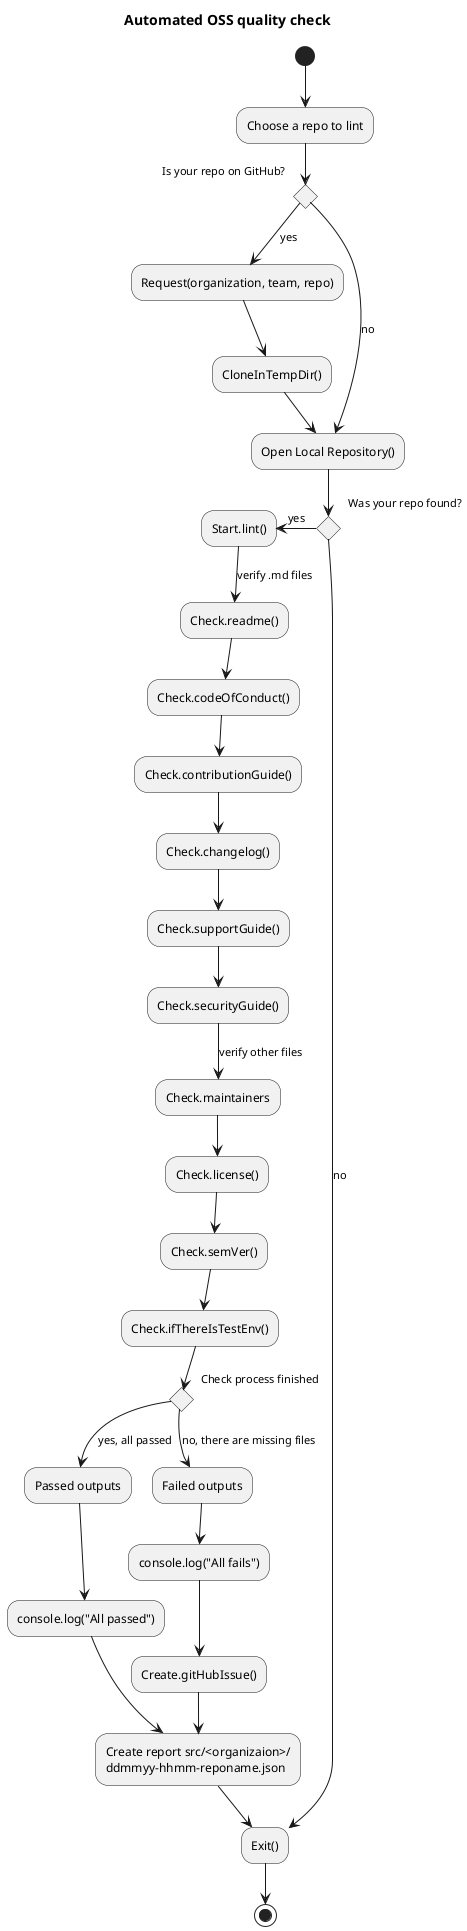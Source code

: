 @startuml
title Automated OSS quality check

(*) --> "Choose a repo to lint"

if "Is your repo on GitHub?" then
  -->[yes] Request(organization, team, repo)
  --> CloneInTempDir()
  --> Open Local Repository()
  else
    -->[no] Open Local Repository()
endif

if "Was your repo found?" then
  -left->[yes] Start.lint()
    --> [verify .md files] Check.readme()
    --> Check.codeOfConduct()
    --> Check.contributionGuide()
    --> Check.changelog()
    --> Check.supportGuide()
    --> Check.securityGuide()
    --> [verify other files] Check.maintainers
    --> Check.license()
    --> Check.semVer()
    --> Check.ifThereIsTestEnv()

    if "Check process finished" then
      -->[yes, all passed] Passed outputs
      --> console.log("All passed")
      --> "Create report src/<organizaion>/
          ddmmyy-hhmm-reponame.json"
        else
          -->[no, there are missing files] Failed outputs
          --> console.log("All fails")
          --> Create.gitHubIssue()
          --> "Create report src/<organizaion>/
              ddmmyy-hhmm-reponame.json"
      --> Exit()
      -->(*)
    endif
  else
    --> [no] Exit()
endif
@enduml
